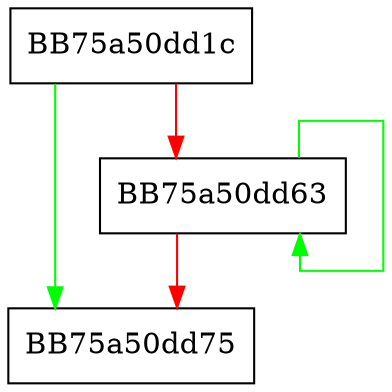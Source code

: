 digraph EntropyBuff {
  node [shape="box"];
  graph [splines=ortho];
  BB75a50dd1c -> BB75a50dd75 [color="green"];
  BB75a50dd1c -> BB75a50dd63 [color="red"];
  BB75a50dd63 -> BB75a50dd63 [color="green"];
  BB75a50dd63 -> BB75a50dd75 [color="red"];
}